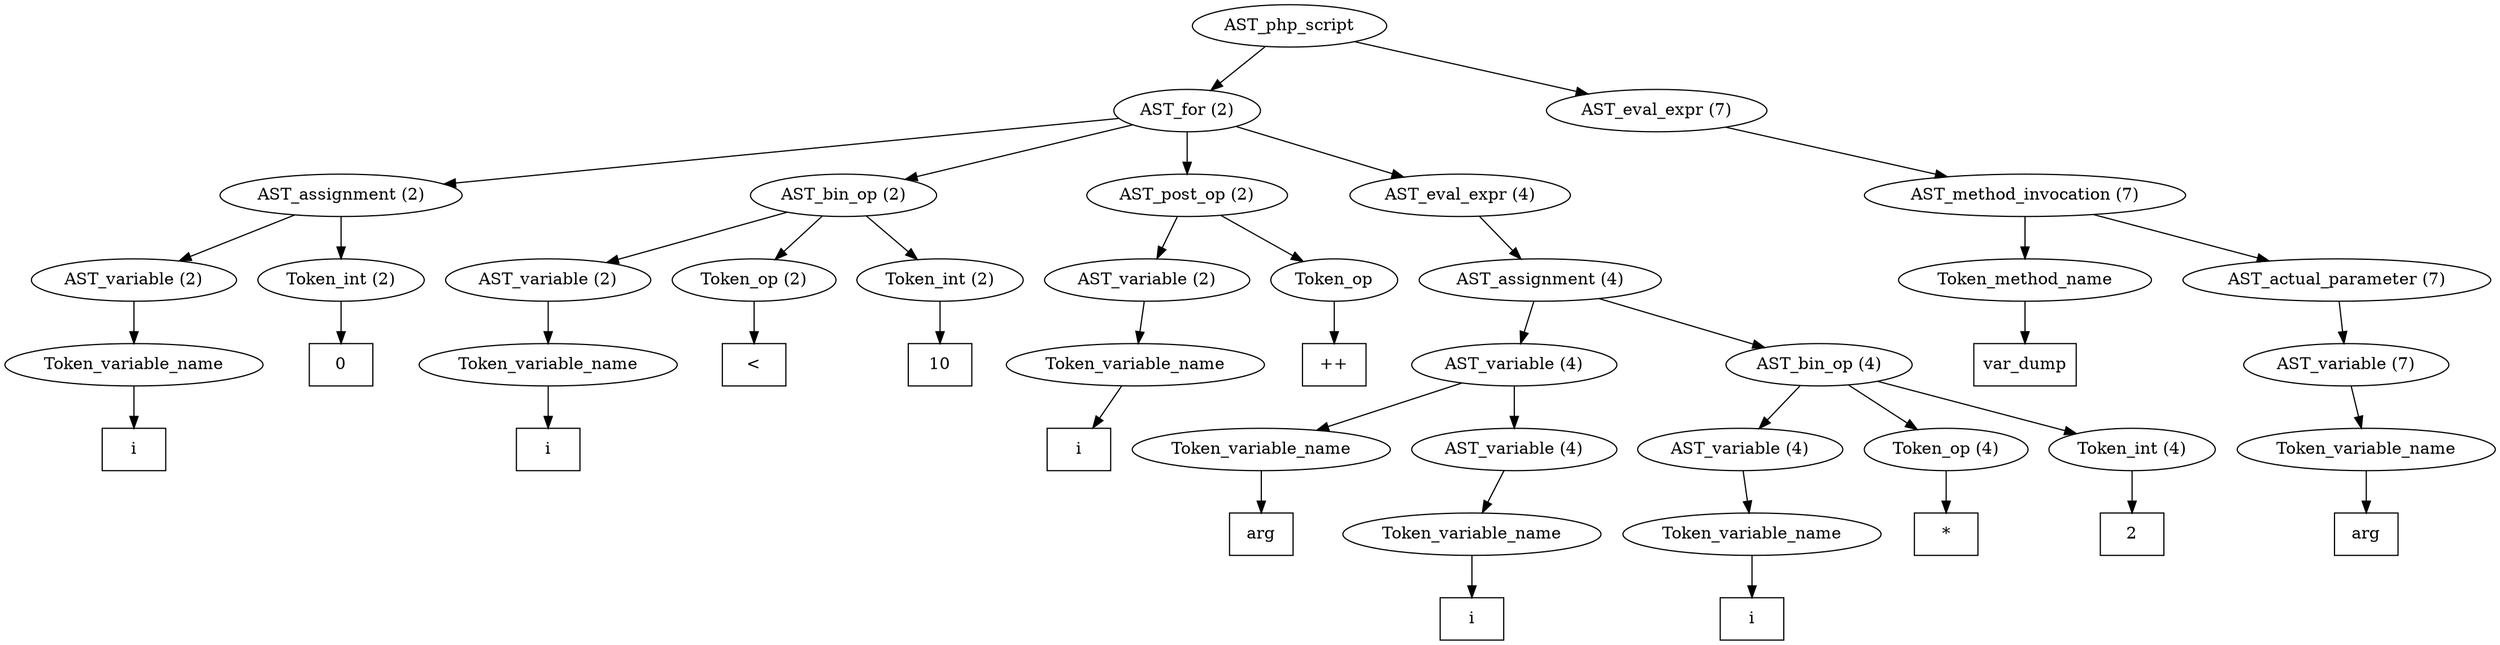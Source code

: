 /*
 * AST in dot format generated by phc -- the PHP compiler
 */

digraph AST {
node_0 [label="AST_php_script"];
node_1 [label="AST_for (2)"];
node_2 [label="AST_assignment (2)"];
node_3 [label="AST_variable (2)"];
node_4 [label="Token_variable_name"];
node_5 [label="i", shape=box]
node_4 -> node_5;
node_3 -> node_4;
node_6 [label="Token_int (2)"];
node_7 [label="0", shape=box]
node_6 -> node_7;
node_2 -> node_6;
node_2 -> node_3;
node_8 [label="AST_bin_op (2)"];
node_9 [label="AST_variable (2)"];
node_10 [label="Token_variable_name"];
node_11 [label="i", shape=box]
node_10 -> node_11;
node_9 -> node_10;
node_12 [label="Token_op (2)"];
node_13 [label="<", shape=box]
node_12 -> node_13;
node_14 [label="Token_int (2)"];
node_15 [label="10", shape=box]
node_14 -> node_15;
node_8 -> node_14;
node_8 -> node_12;
node_8 -> node_9;
node_16 [label="AST_post_op (2)"];
node_17 [label="AST_variable (2)"];
node_18 [label="Token_variable_name"];
node_19 [label="i", shape=box]
node_18 -> node_19;
node_17 -> node_18;
node_20 [label="Token_op"];
node_21 [label="++", shape=box]
node_20 -> node_21;
node_16 -> node_20;
node_16 -> node_17;
node_22 [label="AST_eval_expr (4)"];
node_23 [label="AST_assignment (4)"];
node_24 [label="AST_variable (4)"];
node_25 [label="Token_variable_name"];
node_26 [label="arg", shape=box]
node_25 -> node_26;
node_27 [label="AST_variable (4)"];
node_28 [label="Token_variable_name"];
node_29 [label="i", shape=box]
node_28 -> node_29;
node_27 -> node_28;
node_24 -> node_27;
node_24 -> node_25;
node_30 [label="AST_bin_op (4)"];
node_31 [label="AST_variable (4)"];
node_32 [label="Token_variable_name"];
node_33 [label="i", shape=box]
node_32 -> node_33;
node_31 -> node_32;
node_34 [label="Token_op (4)"];
node_35 [label="*", shape=box]
node_34 -> node_35;
node_36 [label="Token_int (4)"];
node_37 [label="2", shape=box]
node_36 -> node_37;
node_30 -> node_36;
node_30 -> node_34;
node_30 -> node_31;
node_23 -> node_30;
node_23 -> node_24;
node_22 -> node_23;
node_1 -> node_22;
node_1 -> node_16;
node_1 -> node_8;
node_1 -> node_2;
node_38 [label="AST_eval_expr (7)"];
node_39 [label="AST_method_invocation (7)"];
node_40 [label="Token_method_name"];
node_41 [label="var_dump", shape=box]
node_40 -> node_41;
node_42 [label="AST_actual_parameter (7)"];
node_43 [label="AST_variable (7)"];
node_44 [label="Token_variable_name"];
node_45 [label="arg", shape=box]
node_44 -> node_45;
node_43 -> node_44;
node_42 -> node_43;
node_39 -> node_42;
node_39 -> node_40;
node_38 -> node_39;
node_0 -> node_38;
node_0 -> node_1;
}
